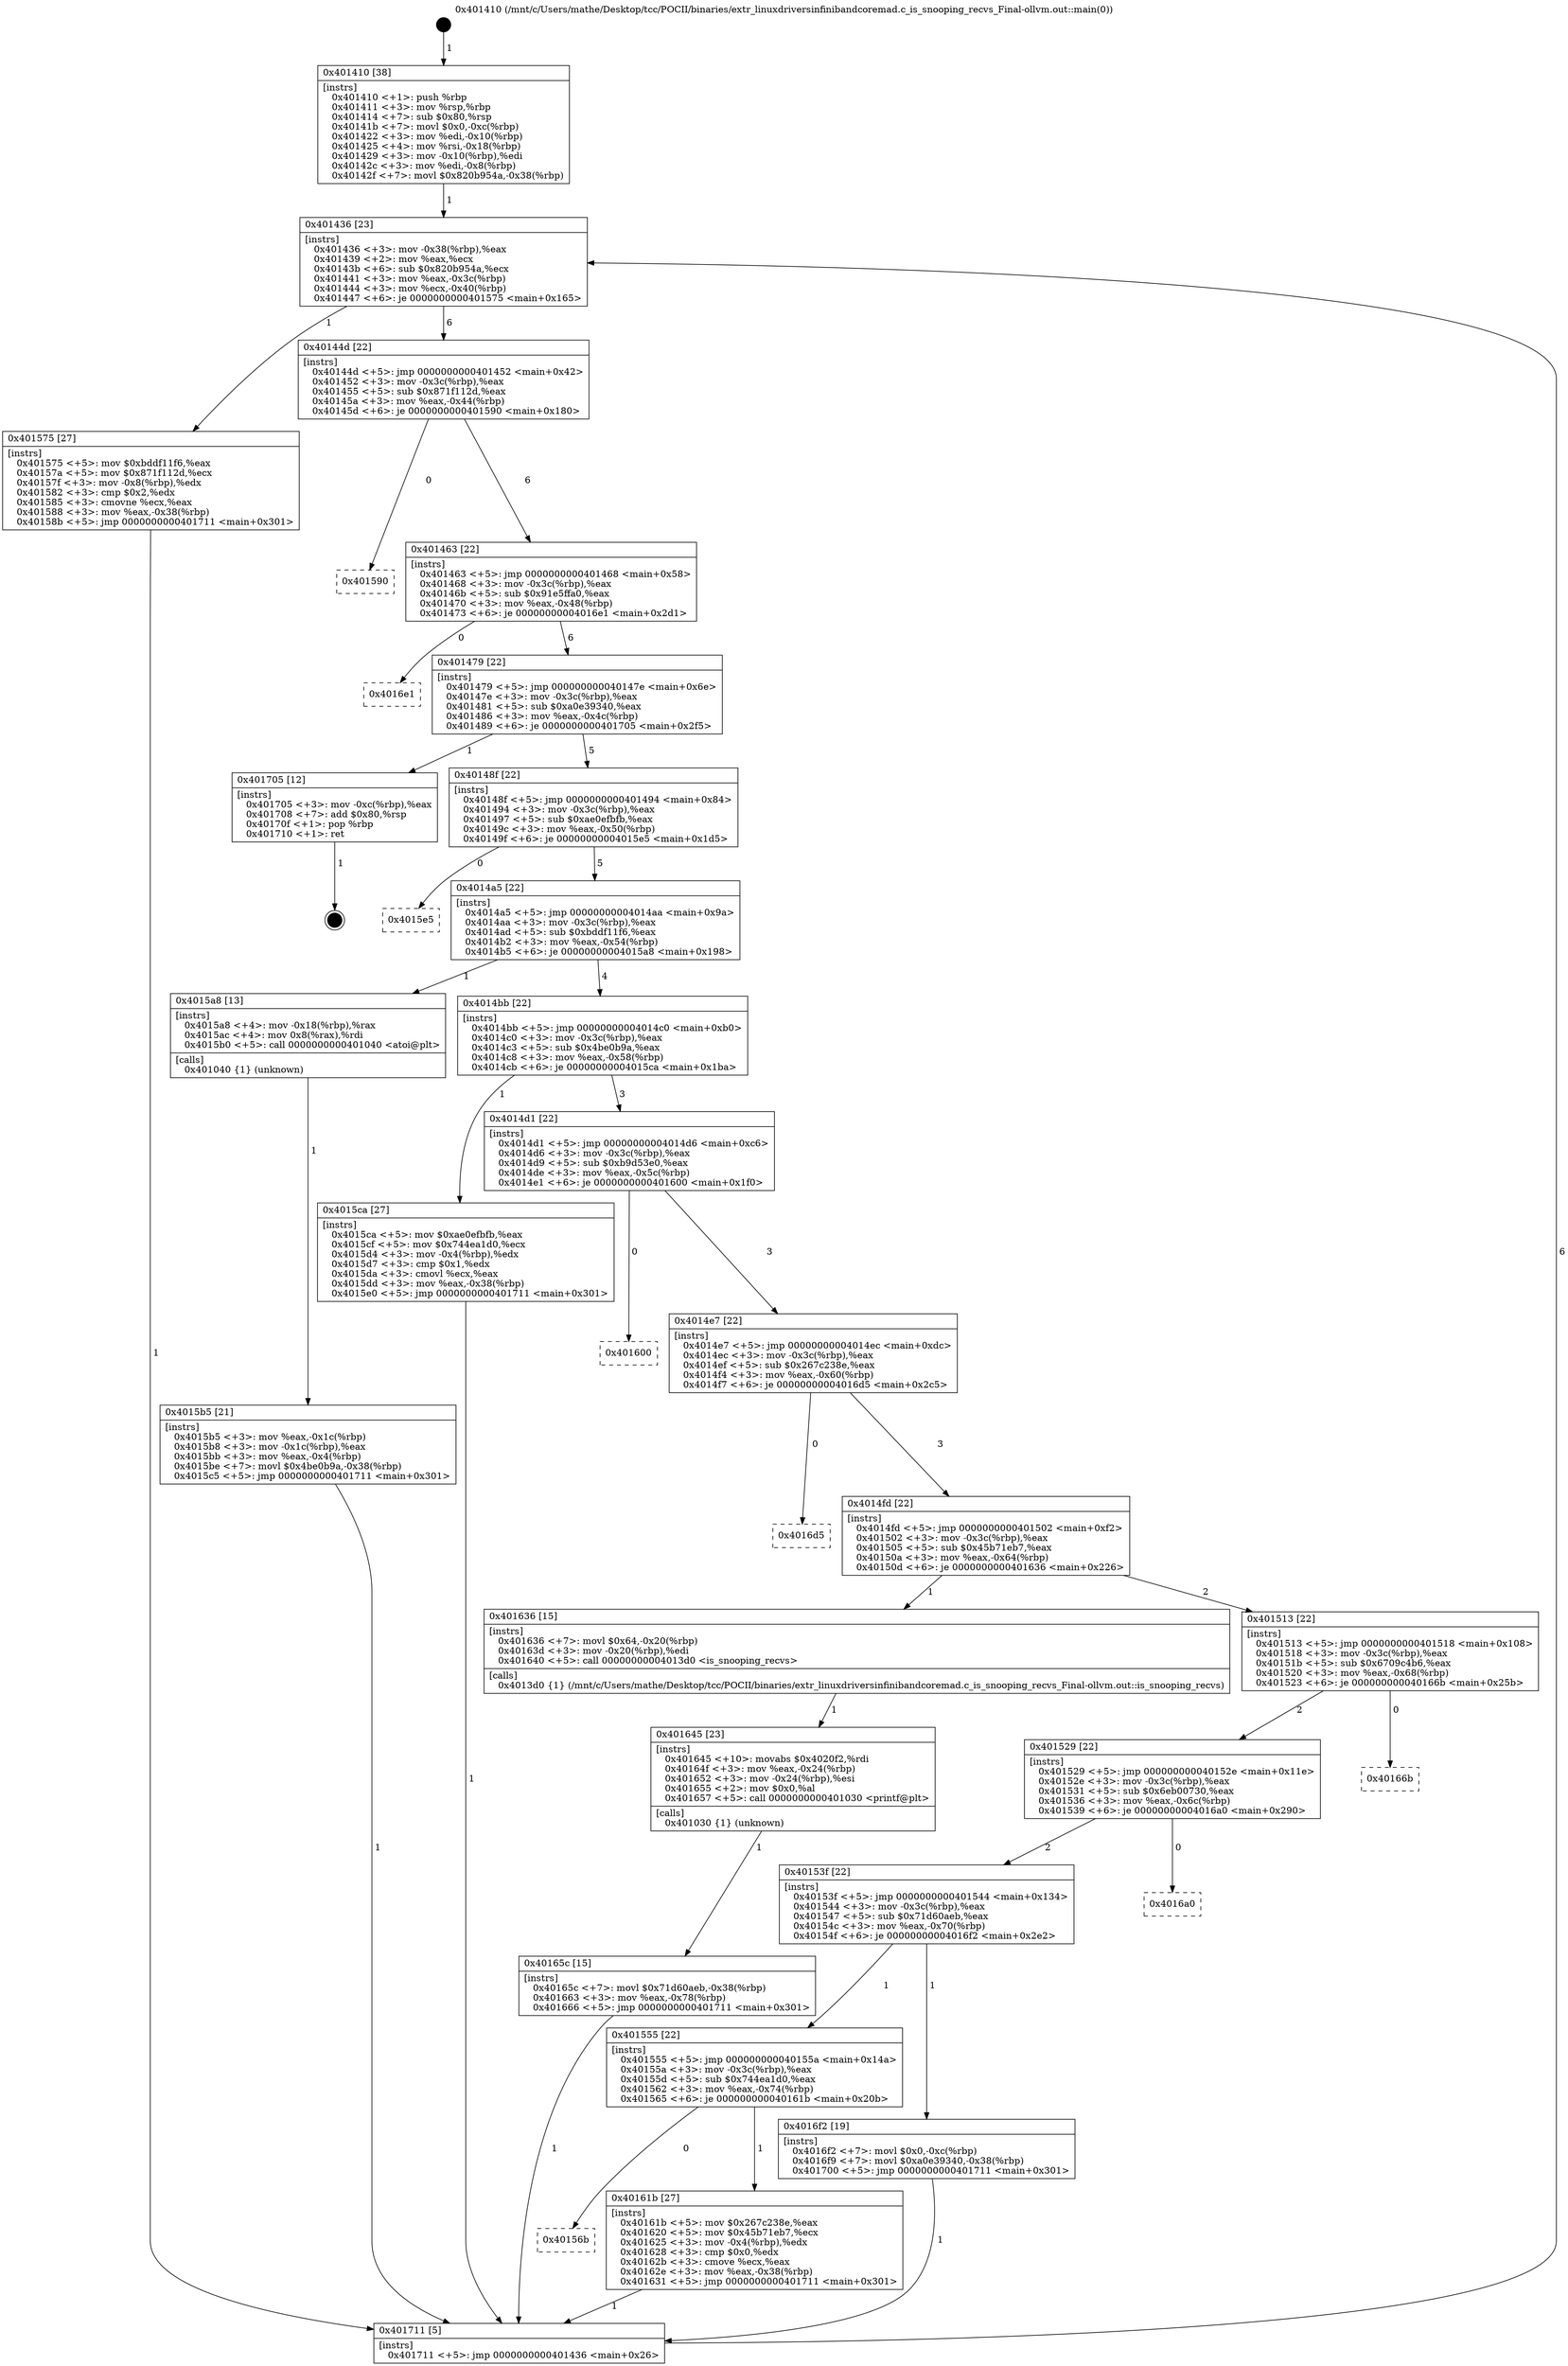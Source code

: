 digraph "0x401410" {
  label = "0x401410 (/mnt/c/Users/mathe/Desktop/tcc/POCII/binaries/extr_linuxdriversinfinibandcoremad.c_is_snooping_recvs_Final-ollvm.out::main(0))"
  labelloc = "t"
  node[shape=record]

  Entry [label="",width=0.3,height=0.3,shape=circle,fillcolor=black,style=filled]
  "0x401436" [label="{
     0x401436 [23]\l
     | [instrs]\l
     &nbsp;&nbsp;0x401436 \<+3\>: mov -0x38(%rbp),%eax\l
     &nbsp;&nbsp;0x401439 \<+2\>: mov %eax,%ecx\l
     &nbsp;&nbsp;0x40143b \<+6\>: sub $0x820b954a,%ecx\l
     &nbsp;&nbsp;0x401441 \<+3\>: mov %eax,-0x3c(%rbp)\l
     &nbsp;&nbsp;0x401444 \<+3\>: mov %ecx,-0x40(%rbp)\l
     &nbsp;&nbsp;0x401447 \<+6\>: je 0000000000401575 \<main+0x165\>\l
  }"]
  "0x401575" [label="{
     0x401575 [27]\l
     | [instrs]\l
     &nbsp;&nbsp;0x401575 \<+5\>: mov $0xbddf11f6,%eax\l
     &nbsp;&nbsp;0x40157a \<+5\>: mov $0x871f112d,%ecx\l
     &nbsp;&nbsp;0x40157f \<+3\>: mov -0x8(%rbp),%edx\l
     &nbsp;&nbsp;0x401582 \<+3\>: cmp $0x2,%edx\l
     &nbsp;&nbsp;0x401585 \<+3\>: cmovne %ecx,%eax\l
     &nbsp;&nbsp;0x401588 \<+3\>: mov %eax,-0x38(%rbp)\l
     &nbsp;&nbsp;0x40158b \<+5\>: jmp 0000000000401711 \<main+0x301\>\l
  }"]
  "0x40144d" [label="{
     0x40144d [22]\l
     | [instrs]\l
     &nbsp;&nbsp;0x40144d \<+5\>: jmp 0000000000401452 \<main+0x42\>\l
     &nbsp;&nbsp;0x401452 \<+3\>: mov -0x3c(%rbp),%eax\l
     &nbsp;&nbsp;0x401455 \<+5\>: sub $0x871f112d,%eax\l
     &nbsp;&nbsp;0x40145a \<+3\>: mov %eax,-0x44(%rbp)\l
     &nbsp;&nbsp;0x40145d \<+6\>: je 0000000000401590 \<main+0x180\>\l
  }"]
  "0x401711" [label="{
     0x401711 [5]\l
     | [instrs]\l
     &nbsp;&nbsp;0x401711 \<+5\>: jmp 0000000000401436 \<main+0x26\>\l
  }"]
  "0x401410" [label="{
     0x401410 [38]\l
     | [instrs]\l
     &nbsp;&nbsp;0x401410 \<+1\>: push %rbp\l
     &nbsp;&nbsp;0x401411 \<+3\>: mov %rsp,%rbp\l
     &nbsp;&nbsp;0x401414 \<+7\>: sub $0x80,%rsp\l
     &nbsp;&nbsp;0x40141b \<+7\>: movl $0x0,-0xc(%rbp)\l
     &nbsp;&nbsp;0x401422 \<+3\>: mov %edi,-0x10(%rbp)\l
     &nbsp;&nbsp;0x401425 \<+4\>: mov %rsi,-0x18(%rbp)\l
     &nbsp;&nbsp;0x401429 \<+3\>: mov -0x10(%rbp),%edi\l
     &nbsp;&nbsp;0x40142c \<+3\>: mov %edi,-0x8(%rbp)\l
     &nbsp;&nbsp;0x40142f \<+7\>: movl $0x820b954a,-0x38(%rbp)\l
  }"]
  Exit [label="",width=0.3,height=0.3,shape=circle,fillcolor=black,style=filled,peripheries=2]
  "0x401590" [label="{
     0x401590\l
  }", style=dashed]
  "0x401463" [label="{
     0x401463 [22]\l
     | [instrs]\l
     &nbsp;&nbsp;0x401463 \<+5\>: jmp 0000000000401468 \<main+0x58\>\l
     &nbsp;&nbsp;0x401468 \<+3\>: mov -0x3c(%rbp),%eax\l
     &nbsp;&nbsp;0x40146b \<+5\>: sub $0x91e5ffa0,%eax\l
     &nbsp;&nbsp;0x401470 \<+3\>: mov %eax,-0x48(%rbp)\l
     &nbsp;&nbsp;0x401473 \<+6\>: je 00000000004016e1 \<main+0x2d1\>\l
  }"]
  "0x40165c" [label="{
     0x40165c [15]\l
     | [instrs]\l
     &nbsp;&nbsp;0x40165c \<+7\>: movl $0x71d60aeb,-0x38(%rbp)\l
     &nbsp;&nbsp;0x401663 \<+3\>: mov %eax,-0x78(%rbp)\l
     &nbsp;&nbsp;0x401666 \<+5\>: jmp 0000000000401711 \<main+0x301\>\l
  }"]
  "0x4016e1" [label="{
     0x4016e1\l
  }", style=dashed]
  "0x401479" [label="{
     0x401479 [22]\l
     | [instrs]\l
     &nbsp;&nbsp;0x401479 \<+5\>: jmp 000000000040147e \<main+0x6e\>\l
     &nbsp;&nbsp;0x40147e \<+3\>: mov -0x3c(%rbp),%eax\l
     &nbsp;&nbsp;0x401481 \<+5\>: sub $0xa0e39340,%eax\l
     &nbsp;&nbsp;0x401486 \<+3\>: mov %eax,-0x4c(%rbp)\l
     &nbsp;&nbsp;0x401489 \<+6\>: je 0000000000401705 \<main+0x2f5\>\l
  }"]
  "0x401645" [label="{
     0x401645 [23]\l
     | [instrs]\l
     &nbsp;&nbsp;0x401645 \<+10\>: movabs $0x4020f2,%rdi\l
     &nbsp;&nbsp;0x40164f \<+3\>: mov %eax,-0x24(%rbp)\l
     &nbsp;&nbsp;0x401652 \<+3\>: mov -0x24(%rbp),%esi\l
     &nbsp;&nbsp;0x401655 \<+2\>: mov $0x0,%al\l
     &nbsp;&nbsp;0x401657 \<+5\>: call 0000000000401030 \<printf@plt\>\l
     | [calls]\l
     &nbsp;&nbsp;0x401030 \{1\} (unknown)\l
  }"]
  "0x401705" [label="{
     0x401705 [12]\l
     | [instrs]\l
     &nbsp;&nbsp;0x401705 \<+3\>: mov -0xc(%rbp),%eax\l
     &nbsp;&nbsp;0x401708 \<+7\>: add $0x80,%rsp\l
     &nbsp;&nbsp;0x40170f \<+1\>: pop %rbp\l
     &nbsp;&nbsp;0x401710 \<+1\>: ret\l
  }"]
  "0x40148f" [label="{
     0x40148f [22]\l
     | [instrs]\l
     &nbsp;&nbsp;0x40148f \<+5\>: jmp 0000000000401494 \<main+0x84\>\l
     &nbsp;&nbsp;0x401494 \<+3\>: mov -0x3c(%rbp),%eax\l
     &nbsp;&nbsp;0x401497 \<+5\>: sub $0xae0efbfb,%eax\l
     &nbsp;&nbsp;0x40149c \<+3\>: mov %eax,-0x50(%rbp)\l
     &nbsp;&nbsp;0x40149f \<+6\>: je 00000000004015e5 \<main+0x1d5\>\l
  }"]
  "0x40156b" [label="{
     0x40156b\l
  }", style=dashed]
  "0x4015e5" [label="{
     0x4015e5\l
  }", style=dashed]
  "0x4014a5" [label="{
     0x4014a5 [22]\l
     | [instrs]\l
     &nbsp;&nbsp;0x4014a5 \<+5\>: jmp 00000000004014aa \<main+0x9a\>\l
     &nbsp;&nbsp;0x4014aa \<+3\>: mov -0x3c(%rbp),%eax\l
     &nbsp;&nbsp;0x4014ad \<+5\>: sub $0xbddf11f6,%eax\l
     &nbsp;&nbsp;0x4014b2 \<+3\>: mov %eax,-0x54(%rbp)\l
     &nbsp;&nbsp;0x4014b5 \<+6\>: je 00000000004015a8 \<main+0x198\>\l
  }"]
  "0x40161b" [label="{
     0x40161b [27]\l
     | [instrs]\l
     &nbsp;&nbsp;0x40161b \<+5\>: mov $0x267c238e,%eax\l
     &nbsp;&nbsp;0x401620 \<+5\>: mov $0x45b71eb7,%ecx\l
     &nbsp;&nbsp;0x401625 \<+3\>: mov -0x4(%rbp),%edx\l
     &nbsp;&nbsp;0x401628 \<+3\>: cmp $0x0,%edx\l
     &nbsp;&nbsp;0x40162b \<+3\>: cmove %ecx,%eax\l
     &nbsp;&nbsp;0x40162e \<+3\>: mov %eax,-0x38(%rbp)\l
     &nbsp;&nbsp;0x401631 \<+5\>: jmp 0000000000401711 \<main+0x301\>\l
  }"]
  "0x4015a8" [label="{
     0x4015a8 [13]\l
     | [instrs]\l
     &nbsp;&nbsp;0x4015a8 \<+4\>: mov -0x18(%rbp),%rax\l
     &nbsp;&nbsp;0x4015ac \<+4\>: mov 0x8(%rax),%rdi\l
     &nbsp;&nbsp;0x4015b0 \<+5\>: call 0000000000401040 \<atoi@plt\>\l
     | [calls]\l
     &nbsp;&nbsp;0x401040 \{1\} (unknown)\l
  }"]
  "0x4014bb" [label="{
     0x4014bb [22]\l
     | [instrs]\l
     &nbsp;&nbsp;0x4014bb \<+5\>: jmp 00000000004014c0 \<main+0xb0\>\l
     &nbsp;&nbsp;0x4014c0 \<+3\>: mov -0x3c(%rbp),%eax\l
     &nbsp;&nbsp;0x4014c3 \<+5\>: sub $0x4be0b9a,%eax\l
     &nbsp;&nbsp;0x4014c8 \<+3\>: mov %eax,-0x58(%rbp)\l
     &nbsp;&nbsp;0x4014cb \<+6\>: je 00000000004015ca \<main+0x1ba\>\l
  }"]
  "0x4015b5" [label="{
     0x4015b5 [21]\l
     | [instrs]\l
     &nbsp;&nbsp;0x4015b5 \<+3\>: mov %eax,-0x1c(%rbp)\l
     &nbsp;&nbsp;0x4015b8 \<+3\>: mov -0x1c(%rbp),%eax\l
     &nbsp;&nbsp;0x4015bb \<+3\>: mov %eax,-0x4(%rbp)\l
     &nbsp;&nbsp;0x4015be \<+7\>: movl $0x4be0b9a,-0x38(%rbp)\l
     &nbsp;&nbsp;0x4015c5 \<+5\>: jmp 0000000000401711 \<main+0x301\>\l
  }"]
  "0x401555" [label="{
     0x401555 [22]\l
     | [instrs]\l
     &nbsp;&nbsp;0x401555 \<+5\>: jmp 000000000040155a \<main+0x14a\>\l
     &nbsp;&nbsp;0x40155a \<+3\>: mov -0x3c(%rbp),%eax\l
     &nbsp;&nbsp;0x40155d \<+5\>: sub $0x744ea1d0,%eax\l
     &nbsp;&nbsp;0x401562 \<+3\>: mov %eax,-0x74(%rbp)\l
     &nbsp;&nbsp;0x401565 \<+6\>: je 000000000040161b \<main+0x20b\>\l
  }"]
  "0x4015ca" [label="{
     0x4015ca [27]\l
     | [instrs]\l
     &nbsp;&nbsp;0x4015ca \<+5\>: mov $0xae0efbfb,%eax\l
     &nbsp;&nbsp;0x4015cf \<+5\>: mov $0x744ea1d0,%ecx\l
     &nbsp;&nbsp;0x4015d4 \<+3\>: mov -0x4(%rbp),%edx\l
     &nbsp;&nbsp;0x4015d7 \<+3\>: cmp $0x1,%edx\l
     &nbsp;&nbsp;0x4015da \<+3\>: cmovl %ecx,%eax\l
     &nbsp;&nbsp;0x4015dd \<+3\>: mov %eax,-0x38(%rbp)\l
     &nbsp;&nbsp;0x4015e0 \<+5\>: jmp 0000000000401711 \<main+0x301\>\l
  }"]
  "0x4014d1" [label="{
     0x4014d1 [22]\l
     | [instrs]\l
     &nbsp;&nbsp;0x4014d1 \<+5\>: jmp 00000000004014d6 \<main+0xc6\>\l
     &nbsp;&nbsp;0x4014d6 \<+3\>: mov -0x3c(%rbp),%eax\l
     &nbsp;&nbsp;0x4014d9 \<+5\>: sub $0xb9d53e0,%eax\l
     &nbsp;&nbsp;0x4014de \<+3\>: mov %eax,-0x5c(%rbp)\l
     &nbsp;&nbsp;0x4014e1 \<+6\>: je 0000000000401600 \<main+0x1f0\>\l
  }"]
  "0x4016f2" [label="{
     0x4016f2 [19]\l
     | [instrs]\l
     &nbsp;&nbsp;0x4016f2 \<+7\>: movl $0x0,-0xc(%rbp)\l
     &nbsp;&nbsp;0x4016f9 \<+7\>: movl $0xa0e39340,-0x38(%rbp)\l
     &nbsp;&nbsp;0x401700 \<+5\>: jmp 0000000000401711 \<main+0x301\>\l
  }"]
  "0x401600" [label="{
     0x401600\l
  }", style=dashed]
  "0x4014e7" [label="{
     0x4014e7 [22]\l
     | [instrs]\l
     &nbsp;&nbsp;0x4014e7 \<+5\>: jmp 00000000004014ec \<main+0xdc\>\l
     &nbsp;&nbsp;0x4014ec \<+3\>: mov -0x3c(%rbp),%eax\l
     &nbsp;&nbsp;0x4014ef \<+5\>: sub $0x267c238e,%eax\l
     &nbsp;&nbsp;0x4014f4 \<+3\>: mov %eax,-0x60(%rbp)\l
     &nbsp;&nbsp;0x4014f7 \<+6\>: je 00000000004016d5 \<main+0x2c5\>\l
  }"]
  "0x40153f" [label="{
     0x40153f [22]\l
     | [instrs]\l
     &nbsp;&nbsp;0x40153f \<+5\>: jmp 0000000000401544 \<main+0x134\>\l
     &nbsp;&nbsp;0x401544 \<+3\>: mov -0x3c(%rbp),%eax\l
     &nbsp;&nbsp;0x401547 \<+5\>: sub $0x71d60aeb,%eax\l
     &nbsp;&nbsp;0x40154c \<+3\>: mov %eax,-0x70(%rbp)\l
     &nbsp;&nbsp;0x40154f \<+6\>: je 00000000004016f2 \<main+0x2e2\>\l
  }"]
  "0x4016d5" [label="{
     0x4016d5\l
  }", style=dashed]
  "0x4014fd" [label="{
     0x4014fd [22]\l
     | [instrs]\l
     &nbsp;&nbsp;0x4014fd \<+5\>: jmp 0000000000401502 \<main+0xf2\>\l
     &nbsp;&nbsp;0x401502 \<+3\>: mov -0x3c(%rbp),%eax\l
     &nbsp;&nbsp;0x401505 \<+5\>: sub $0x45b71eb7,%eax\l
     &nbsp;&nbsp;0x40150a \<+3\>: mov %eax,-0x64(%rbp)\l
     &nbsp;&nbsp;0x40150d \<+6\>: je 0000000000401636 \<main+0x226\>\l
  }"]
  "0x4016a0" [label="{
     0x4016a0\l
  }", style=dashed]
  "0x401636" [label="{
     0x401636 [15]\l
     | [instrs]\l
     &nbsp;&nbsp;0x401636 \<+7\>: movl $0x64,-0x20(%rbp)\l
     &nbsp;&nbsp;0x40163d \<+3\>: mov -0x20(%rbp),%edi\l
     &nbsp;&nbsp;0x401640 \<+5\>: call 00000000004013d0 \<is_snooping_recvs\>\l
     | [calls]\l
     &nbsp;&nbsp;0x4013d0 \{1\} (/mnt/c/Users/mathe/Desktop/tcc/POCII/binaries/extr_linuxdriversinfinibandcoremad.c_is_snooping_recvs_Final-ollvm.out::is_snooping_recvs)\l
  }"]
  "0x401513" [label="{
     0x401513 [22]\l
     | [instrs]\l
     &nbsp;&nbsp;0x401513 \<+5\>: jmp 0000000000401518 \<main+0x108\>\l
     &nbsp;&nbsp;0x401518 \<+3\>: mov -0x3c(%rbp),%eax\l
     &nbsp;&nbsp;0x40151b \<+5\>: sub $0x6709c4b6,%eax\l
     &nbsp;&nbsp;0x401520 \<+3\>: mov %eax,-0x68(%rbp)\l
     &nbsp;&nbsp;0x401523 \<+6\>: je 000000000040166b \<main+0x25b\>\l
  }"]
  "0x401529" [label="{
     0x401529 [22]\l
     | [instrs]\l
     &nbsp;&nbsp;0x401529 \<+5\>: jmp 000000000040152e \<main+0x11e\>\l
     &nbsp;&nbsp;0x40152e \<+3\>: mov -0x3c(%rbp),%eax\l
     &nbsp;&nbsp;0x401531 \<+5\>: sub $0x6eb00730,%eax\l
     &nbsp;&nbsp;0x401536 \<+3\>: mov %eax,-0x6c(%rbp)\l
     &nbsp;&nbsp;0x401539 \<+6\>: je 00000000004016a0 \<main+0x290\>\l
  }"]
  "0x40166b" [label="{
     0x40166b\l
  }", style=dashed]
  Entry -> "0x401410" [label=" 1"]
  "0x401436" -> "0x401575" [label=" 1"]
  "0x401436" -> "0x40144d" [label=" 6"]
  "0x401575" -> "0x401711" [label=" 1"]
  "0x401410" -> "0x401436" [label=" 1"]
  "0x401711" -> "0x401436" [label=" 6"]
  "0x401705" -> Exit [label=" 1"]
  "0x40144d" -> "0x401590" [label=" 0"]
  "0x40144d" -> "0x401463" [label=" 6"]
  "0x4016f2" -> "0x401711" [label=" 1"]
  "0x401463" -> "0x4016e1" [label=" 0"]
  "0x401463" -> "0x401479" [label=" 6"]
  "0x40165c" -> "0x401711" [label=" 1"]
  "0x401479" -> "0x401705" [label=" 1"]
  "0x401479" -> "0x40148f" [label=" 5"]
  "0x401645" -> "0x40165c" [label=" 1"]
  "0x40148f" -> "0x4015e5" [label=" 0"]
  "0x40148f" -> "0x4014a5" [label=" 5"]
  "0x401636" -> "0x401645" [label=" 1"]
  "0x4014a5" -> "0x4015a8" [label=" 1"]
  "0x4014a5" -> "0x4014bb" [label=" 4"]
  "0x4015a8" -> "0x4015b5" [label=" 1"]
  "0x4015b5" -> "0x401711" [label=" 1"]
  "0x40161b" -> "0x401711" [label=" 1"]
  "0x4014bb" -> "0x4015ca" [label=" 1"]
  "0x4014bb" -> "0x4014d1" [label=" 3"]
  "0x4015ca" -> "0x401711" [label=" 1"]
  "0x401555" -> "0x40161b" [label=" 1"]
  "0x4014d1" -> "0x401600" [label=" 0"]
  "0x4014d1" -> "0x4014e7" [label=" 3"]
  "0x401555" -> "0x40156b" [label=" 0"]
  "0x4014e7" -> "0x4016d5" [label=" 0"]
  "0x4014e7" -> "0x4014fd" [label=" 3"]
  "0x40153f" -> "0x4016f2" [label=" 1"]
  "0x4014fd" -> "0x401636" [label=" 1"]
  "0x4014fd" -> "0x401513" [label=" 2"]
  "0x40153f" -> "0x401555" [label=" 1"]
  "0x401513" -> "0x40166b" [label=" 0"]
  "0x401513" -> "0x401529" [label=" 2"]
  "0x401529" -> "0x40153f" [label=" 2"]
  "0x401529" -> "0x4016a0" [label=" 0"]
}
